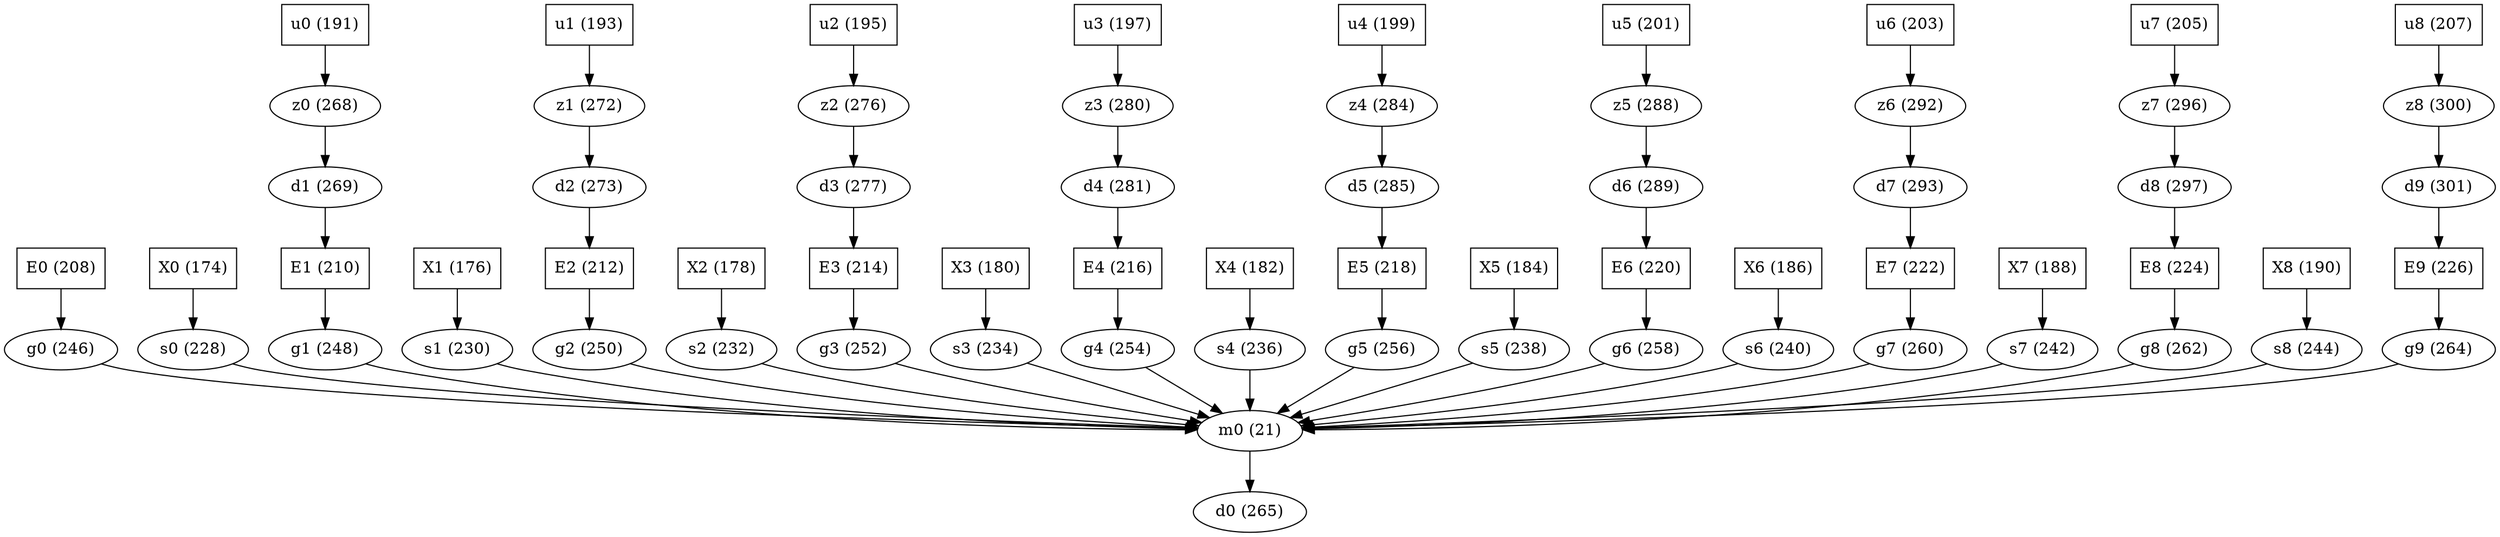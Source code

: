 digraph G { 
"E0"[label="\N (208)", color=black, shape=polygon ]
"E0"->"g0"
"d0"[label="\N (265)" , color=black ]
"X0"[label="\N (174)", color=black, shape=polygon ]
"X0"->"s0"
"m0"[label="\N (21)" , color=black ]
"m0"->"d0"
"g0"[label="\N (246)" , color=black ]
"g0"->"m0"
"s0"[label="\N (228)" , color=black ]
"s0"->"m0"
"u0"[label="\N (191)", color=black, shape=polygon ]
"u0"->"z0"
"z0"[label="\N (268)" , color=black ]
"z0"->"d1"
"d1"[label="\N (269)" , color=black ]
"d1"->"E1"
"E1"[label="\N (210)", color=black, shape=polygon ]
"E1"->"g1"
"X1"[label="\N (176)", color=black, shape=polygon ]
"X1"->"s1"
"g1"[label="\N (248)" , color=black ]
"g1"->"m0"
"s1"[label="\N (230)" , color=black ]
"s1"->"m0"
"u1"[label="\N (193)", color=black, shape=polygon ]
"u1"->"z1"
"z1"[label="\N (272)" , color=black ]
"z1"->"d2"
"d2"[label="\N (273)" , color=black ]
"d2"->"E2"
"E2"[label="\N (212)", color=black, shape=polygon ]
"E2"->"g2"
"X2"[label="\N (178)", color=black, shape=polygon ]
"X2"->"s2"
"g2"[label="\N (250)" , color=black ]
"g2"->"m0"
"s2"[label="\N (232)" , color=black ]
"s2"->"m0"
"u2"[label="\N (195)", color=black, shape=polygon ]
"u2"->"z2"
"z2"[label="\N (276)" , color=black ]
"z2"->"d3"
"d3"[label="\N (277)" , color=black ]
"d3"->"E3"
"E3"[label="\N (214)", color=black, shape=polygon ]
"E3"->"g3"
"X3"[label="\N (180)", color=black, shape=polygon ]
"X3"->"s3"
"g3"[label="\N (252)" , color=black ]
"g3"->"m0"
"s3"[label="\N (234)" , color=black ]
"s3"->"m0"
"u3"[label="\N (197)", color=black, shape=polygon ]
"u3"->"z3"
"z3"[label="\N (280)" , color=black ]
"z3"->"d4"
"d4"[label="\N (281)" , color=black ]
"d4"->"E4"
"E4"[label="\N (216)", color=black, shape=polygon ]
"E4"->"g4"
"X4"[label="\N (182)", color=black, shape=polygon ]
"X4"->"s4"
"g4"[label="\N (254)" , color=black ]
"g4"->"m0"
"s4"[label="\N (236)" , color=black ]
"s4"->"m0"
"u4"[label="\N (199)", color=black, shape=polygon ]
"u4"->"z4"
"z4"[label="\N (284)" , color=black ]
"z4"->"d5"
"d5"[label="\N (285)" , color=black ]
"d5"->"E5"
"E5"[label="\N (218)", color=black, shape=polygon ]
"E5"->"g5"
"X5"[label="\N (184)", color=black, shape=polygon ]
"X5"->"s5"
"g5"[label="\N (256)" , color=black ]
"g5"->"m0"
"s5"[label="\N (238)" , color=black ]
"s5"->"m0"
"u5"[label="\N (201)", color=black, shape=polygon ]
"u5"->"z5"
"z5"[label="\N (288)" , color=black ]
"z5"->"d6"
"d6"[label="\N (289)" , color=black ]
"d6"->"E6"
"E6"[label="\N (220)", color=black, shape=polygon ]
"E6"->"g6"
"X6"[label="\N (186)", color=black, shape=polygon ]
"X6"->"s6"
"g6"[label="\N (258)" , color=black ]
"g6"->"m0"
"s6"[label="\N (240)" , color=black ]
"s6"->"m0"
"u6"[label="\N (203)", color=black, shape=polygon ]
"u6"->"z6"
"z6"[label="\N (292)" , color=black ]
"z6"->"d7"
"d7"[label="\N (293)" , color=black ]
"d7"->"E7"
"E7"[label="\N (222)", color=black, shape=polygon ]
"E7"->"g7"
"X7"[label="\N (188)", color=black, shape=polygon ]
"X7"->"s7"
"g7"[label="\N (260)" , color=black ]
"g7"->"m0"
"s7"[label="\N (242)" , color=black ]
"s7"->"m0"
"u7"[label="\N (205)", color=black, shape=polygon ]
"u7"->"z7"
"z7"[label="\N (296)" , color=black ]
"z7"->"d8"
"d8"[label="\N (297)" , color=black ]
"d8"->"E8"
"E8"[label="\N (224)", color=black, shape=polygon ]
"E8"->"g8"
"X8"[label="\N (190)", color=black, shape=polygon ]
"X8"->"s8"
"g8"[label="\N (262)" , color=black ]
"g8"->"m0"
"s8"[label="\N (244)" , color=black ]
"s8"->"m0"
"u8"[label="\N (207)", color=black, shape=polygon ]
"u8"->"z8"
"z8"[label="\N (300)" , color=black ]
"z8"->"d9"
"d9"[label="\N (301)" , color=black ]
"d9"->"E9"
"E9"[label="\N (226)", color=black, shape=polygon ]
"E9"->"g9"
"g9"[label="\N (264)" , color=black ]
"g9"->"m0"
}
